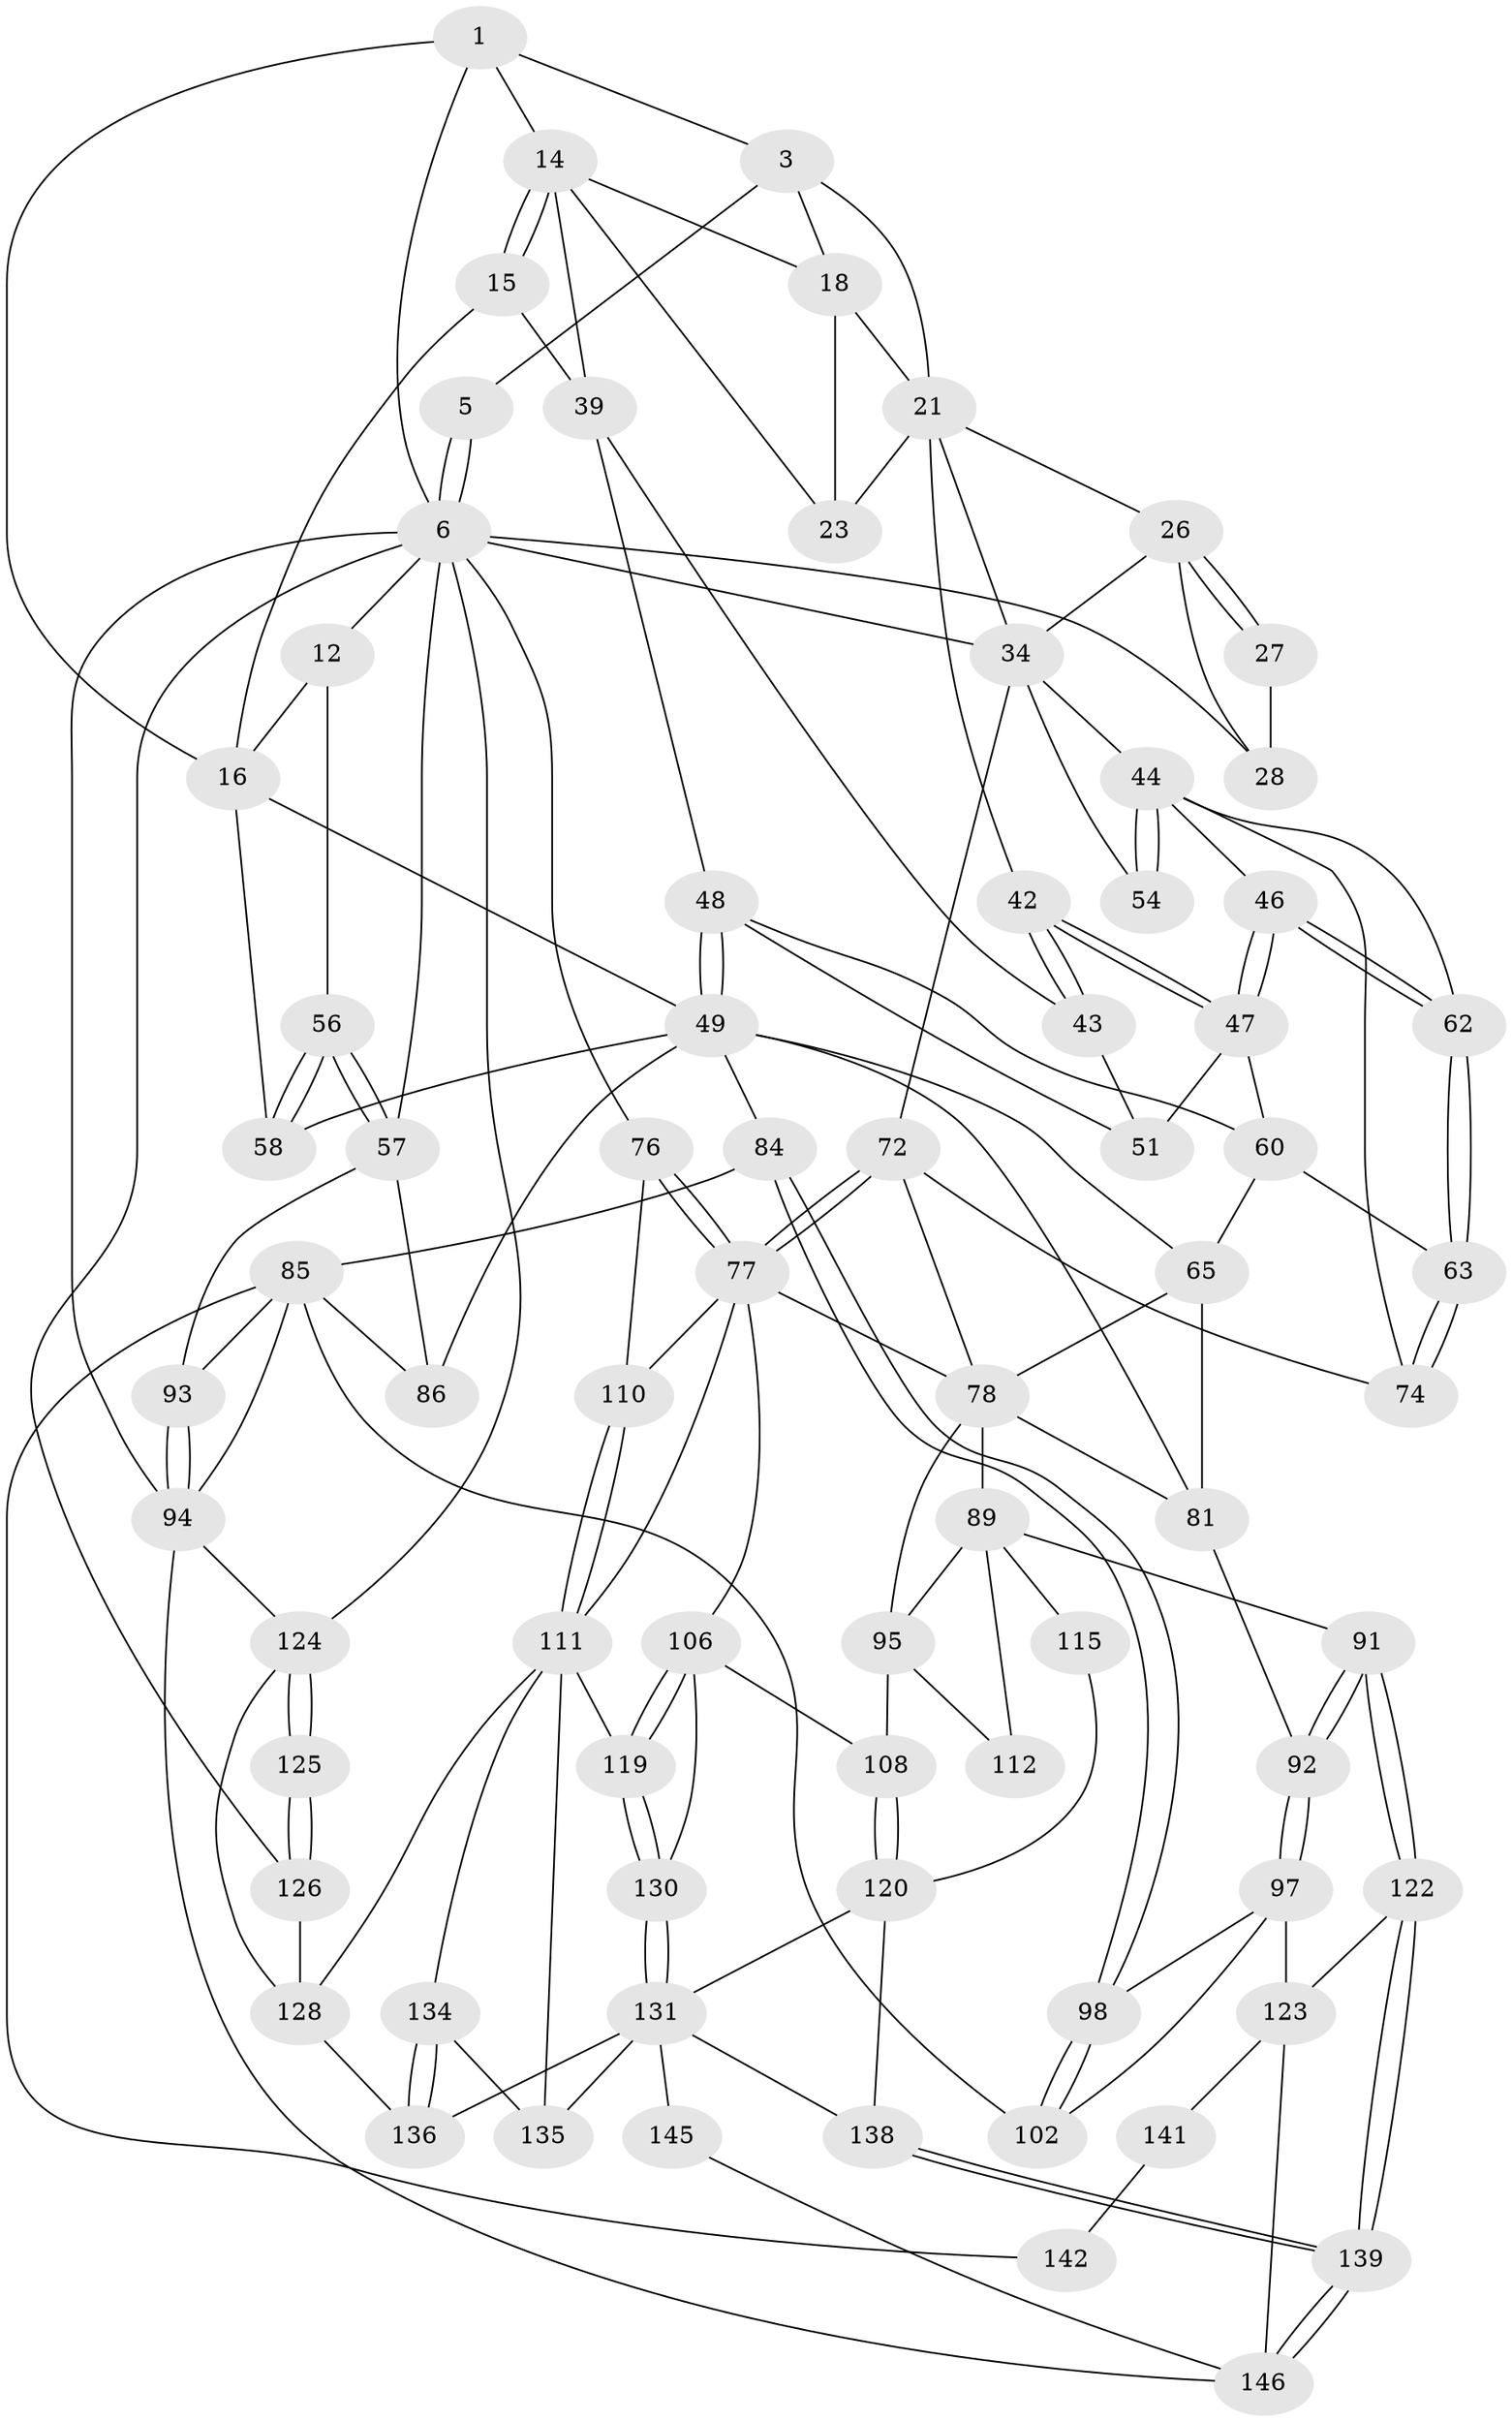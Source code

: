// original degree distribution, {3: 0.02, 4: 0.22, 6: 0.22, 5: 0.54}
// Generated by graph-tools (version 1.1) at 2025/16/03/09/25 04:16:59]
// undirected, 75 vertices, 171 edges
graph export_dot {
graph [start="1"]
  node [color=gray90,style=filled];
  1 [pos="+0.3731709968759004+0",super="+2+9"];
  3 [pos="+0.5054784449058448+0",super="+4"];
  5 [pos="+1+0"];
  6 [pos="+1+0",super="+29+7"];
  12 [pos="+0.08579144104170405+0.10535009302165574",super="+38+13"];
  14 [pos="+0.3866824997873694+0.12158453809273473",super="+19"];
  15 [pos="+0.31126890609808644+0.16801290150153345"];
  16 [pos="+0.29819242211452474+0.16431119867366942",super="+37+17"];
  18 [pos="+0.5187323212477069+0",super="+20"];
  21 [pos="+0.6929873310527989+0.1376856499830087",super="+41+22"];
  23 [pos="+0.5557362367874644+0.1699609078211392"];
  26 [pos="+0.8171797684875053+0.13171834978346542",super="+33"];
  27 [pos="+0.8655494468816366+0.07287091622788552"];
  28 [pos="+0.9238324102061435+0",super="+31"];
  34 [pos="+1+0.2801144228906709",super="+53+35"];
  39 [pos="+0.43354125014966816+0.2330304207146328",super="+40"];
  42 [pos="+0.5503608465983061+0.2517640286398079"];
  43 [pos="+0.4740950403164676+0.2565031621285406"];
  44 [pos="+0.7558017537445695+0.22632322842709016",super="+45"];
  46 [pos="+0.6059338790213652+0.32923942079571045"];
  47 [pos="+0.561303481346723+0.29142221353727477",super="+55"];
  48 [pos="+0.3566742330066724+0.32112544093211354",super="+52"];
  49 [pos="+0.23597207686236873+0.35247376675544856",super="+67"];
  51 [pos="+0.4354155173188024+0.30794889420295257"];
  54 [pos="+0.8142100980057605+0.32177072295203246"];
  56 [pos="+0+0.3803556899421499"];
  57 [pos="+0+0.38266441522554595",super="+87"];
  58 [pos="+0.0036808220379159367+0.40891351740152565"];
  60 [pos="+0.4858097462062927+0.3801771432202887",super="+61+64"];
  62 [pos="+0.6043574069594205+0.41119552444673324"];
  63 [pos="+0.5986044980686612+0.4314028145718222"];
  65 [pos="+0.3538964750099232+0.4787736367978367",super="+71+66"];
  72 [pos="+0.8864388992479318+0.42251627462199",super="+73"];
  74 [pos="+0.6980934402235608+0.5770150575552564"];
  76 [pos="+0.9927187655432685+0.6131198464820699"];
  77 [pos="+0.9922803603904908+0.6128815203741029",super="+103"];
  78 [pos="+0.698739312385403+0.5815583171934355",super="+79"];
  81 [pos="+0.35725827242033625+0.5415684650407511",super="+82"];
  84 [pos="+0.18542574063936118+0.6162523266018896"];
  85 [pos="+0.16727676238575837+0.6168042493304587",super="+99"];
  86 [pos="+0.11337198627490896+0.5886339335734291"];
  89 [pos="+0.3998670340944031+0.7814943091100633",super="+90+96"];
  91 [pos="+0.3601012272858038+0.7989550700325087"];
  92 [pos="+0.3398601283668256+0.7745218985083387"];
  93 [pos="+0+0.8380017665422905"];
  94 [pos="+0+1",super="+149"];
  95 [pos="+0.5955997025859552+0.6726478457438118",super="+109"];
  97 [pos="+0.24326429023620336+0.7220832040257831",super="+116"];
  98 [pos="+0.21426076804715755+0.6762064730708551"];
  102 [pos="+0.05345499664474346+0.8020535402676319"];
  106 [pos="+0.7341442929705099+0.7285318095622935",super="+107"];
  108 [pos="+0.6509615205319937+0.8009082584212724"];
  110 [pos="+0.8684599083425174+0.7821494530440842"];
  111 [pos="+0.8661708058408166+0.789184334393572",super="+117"];
  112 [pos="+0.6025083327562656+0.7721217886839664"];
  115 [pos="+0.5327255013070649+0.8549837637425795"];
  119 [pos="+0.7829987119787515+0.8444301996408942"];
  120 [pos="+0.6177790838687557+0.8431427911246401",super="+121"];
  122 [pos="+0.3550657351279355+0.8105260008715001"];
  123 [pos="+0.31693330225241917+0.8459281684602584",super="+140"];
  124 [pos="+1+1"];
  125 [pos="+1+1"];
  126 [pos="+1+0.6824290358199081",super="+127"];
  128 [pos="+0.9016123287931206+0.8204025325146856",super="+133"];
  130 [pos="+0.7249770676579299+0.8679797025196515"];
  131 [pos="+0.7117358923396362+0.9042917521396645",super="+132+137"];
  134 [pos="+0.897135686113023+0.9680035848377752"];
  135 [pos="+0.8285809660388768+0.8876783010836379"];
  136 [pos="+1+1"];
  138 [pos="+0.557147722227311+0.8867951690588116"];
  139 [pos="+0.488292347476299+1"];
  141 [pos="+0.2911874533385184+0.8668131586798115"];
  142 [pos="+0.11089001033973647+0.8588799743109417",super="+148"];
  145 [pos="+0.602543237107903+1"];
  146 [pos="+0.49440968289680304+1",super="+147"];
  1 -- 3;
  1 -- 14;
  1 -- 16;
  1 -- 6;
  3 -- 18;
  3 -- 5;
  3 -- 21;
  5 -- 6;
  5 -- 6;
  6 -- 124;
  6 -- 34;
  6 -- 28;
  6 -- 126;
  6 -- 76;
  6 -- 57;
  6 -- 12 [weight=2];
  6 -- 94;
  12 -- 56;
  12 -- 16 [weight=2];
  14 -- 15;
  14 -- 15;
  14 -- 18;
  14 -- 39;
  14 -- 23;
  15 -- 16;
  15 -- 39;
  16 -- 49;
  16 -- 58;
  18 -- 21;
  18 -- 23;
  21 -- 42;
  21 -- 23;
  21 -- 26;
  21 -- 34;
  26 -- 27;
  26 -- 27;
  26 -- 28;
  26 -- 34;
  27 -- 28 [weight=2];
  34 -- 72;
  34 -- 54;
  34 -- 44;
  39 -- 43;
  39 -- 48;
  42 -- 43;
  42 -- 43;
  42 -- 47;
  42 -- 47;
  43 -- 51;
  44 -- 54 [weight=2];
  44 -- 54;
  44 -- 46;
  44 -- 74;
  44 -- 62;
  46 -- 47;
  46 -- 47;
  46 -- 62;
  46 -- 62;
  47 -- 51;
  47 -- 60;
  48 -- 49;
  48 -- 49;
  48 -- 51;
  48 -- 60;
  49 -- 65;
  49 -- 81;
  49 -- 84;
  49 -- 86;
  49 -- 58;
  56 -- 57;
  56 -- 57;
  56 -- 58;
  56 -- 58;
  57 -- 93;
  57 -- 86;
  60 -- 65 [weight=2];
  60 -- 63;
  62 -- 63;
  62 -- 63;
  63 -- 74;
  63 -- 74;
  65 -- 81;
  65 -- 78;
  72 -- 77;
  72 -- 77;
  72 -- 74;
  72 -- 78;
  76 -- 77;
  76 -- 77;
  76 -- 110;
  77 -- 110;
  77 -- 106;
  77 -- 78;
  77 -- 111;
  78 -- 81;
  78 -- 89;
  78 -- 95;
  81 -- 92;
  84 -- 85;
  84 -- 98;
  84 -- 98;
  85 -- 86;
  85 -- 102;
  85 -- 93;
  85 -- 142 [weight=2];
  85 -- 94;
  89 -- 91;
  89 -- 115 [weight=2];
  89 -- 112 [weight=2];
  89 -- 95;
  91 -- 92;
  91 -- 92;
  91 -- 122;
  91 -- 122;
  92 -- 97;
  92 -- 97;
  93 -- 94;
  93 -- 94;
  94 -- 124;
  94 -- 146;
  95 -- 112;
  95 -- 108;
  97 -- 98;
  97 -- 123;
  97 -- 102;
  98 -- 102;
  98 -- 102;
  106 -- 119;
  106 -- 119;
  106 -- 108;
  106 -- 130;
  108 -- 120;
  108 -- 120;
  110 -- 111;
  110 -- 111;
  111 -- 128;
  111 -- 119;
  111 -- 134;
  111 -- 135;
  115 -- 120;
  119 -- 130;
  119 -- 130;
  120 -- 131;
  120 -- 138;
  122 -- 123;
  122 -- 139;
  122 -- 139;
  123 -- 146;
  123 -- 141;
  124 -- 125;
  124 -- 125;
  124 -- 128;
  125 -- 126 [weight=2];
  125 -- 126;
  126 -- 128;
  128 -- 136;
  130 -- 131;
  130 -- 131;
  131 -- 145 [weight=2];
  131 -- 138;
  131 -- 136;
  131 -- 135;
  134 -- 135;
  134 -- 136;
  134 -- 136;
  138 -- 139;
  138 -- 139;
  139 -- 146;
  139 -- 146;
  141 -- 142 [weight=2];
  145 -- 146;
}
